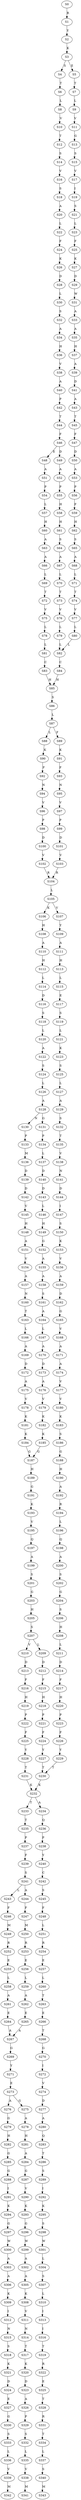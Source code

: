 strict digraph  {
	S0 -> S1 [ label = R ];
	S1 -> S2 [ label = Y ];
	S2 -> S3 [ label = K ];
	S3 -> S4 [ label = S ];
	S3 -> S5 [ label = E ];
	S4 -> S6 [ label = T ];
	S5 -> S7 [ label = T ];
	S6 -> S8 [ label = L ];
	S7 -> S9 [ label = L ];
	S8 -> S10 [ label = V ];
	S9 -> S11 [ label = V ];
	S10 -> S12 [ label = T ];
	S11 -> S13 [ label = G ];
	S12 -> S14 [ label = S ];
	S13 -> S15 [ label = S ];
	S14 -> S16 [ label = V ];
	S15 -> S17 [ label = V ];
	S16 -> S18 [ label = S ];
	S17 -> S19 [ label = I ];
	S18 -> S20 [ label = A ];
	S19 -> S21 [ label = S ];
	S20 -> S22 [ label = L ];
	S21 -> S23 [ label = L ];
	S22 -> S24 [ label = F ];
	S23 -> S25 [ label = F ];
	S24 -> S26 [ label = K ];
	S25 -> S27 [ label = K ];
	S26 -> S28 [ label = D ];
	S27 -> S29 [ label = D ];
	S28 -> S30 [ label = L ];
	S29 -> S31 [ label = W ];
	S30 -> S32 [ label = S ];
	S31 -> S33 [ label = A ];
	S32 -> S34 [ label = A ];
	S33 -> S35 [ label = A ];
	S34 -> S36 [ label = H ];
	S35 -> S37 [ label = H ];
	S36 -> S38 [ label = V ];
	S37 -> S39 [ label = A ];
	S38 -> S40 [ label = A ];
	S39 -> S41 [ label = D ];
	S40 -> S42 [ label = P ];
	S41 -> S43 [ label = A ];
	S42 -> S44 [ label = T ];
	S43 -> S45 [ label = T ];
	S44 -> S46 [ label = F ];
	S45 -> S47 [ label = F ];
	S46 -> S48 [ label = E ];
	S46 -> S49 [ label = D ];
	S47 -> S50 [ label = D ];
	S48 -> S51 [ label = A ];
	S49 -> S52 [ label = A ];
	S50 -> S53 [ label = A ];
	S51 -> S54 [ label = P ];
	S52 -> S55 [ label = P ];
	S53 -> S56 [ label = P ];
	S54 -> S57 [ label = L ];
	S55 -> S58 [ label = H ];
	S56 -> S59 [ label = F ];
	S57 -> S60 [ label = H ];
	S58 -> S61 [ label = H ];
	S59 -> S62 [ label = H ];
	S60 -> S63 [ label = A ];
	S61 -> S64 [ label = S ];
	S62 -> S65 [ label = S ];
	S63 -> S66 [ label = A ];
	S64 -> S67 [ label = A ];
	S65 -> S68 [ label = A ];
	S66 -> S69 [ label = L ];
	S67 -> S70 [ label = L ];
	S68 -> S71 [ label = L ];
	S69 -> S72 [ label = T ];
	S70 -> S73 [ label = T ];
	S71 -> S74 [ label = T ];
	S72 -> S75 [ label = V ];
	S73 -> S76 [ label = V ];
	S74 -> S77 [ label = V ];
	S75 -> S78 [ label = L ];
	S76 -> S79 [ label = L ];
	S77 -> S80 [ label = L ];
	S78 -> S81 [ label = L ];
	S79 -> S82 [ label = L ];
	S80 -> S82 [ label = L ];
	S81 -> S83 [ label = C ];
	S82 -> S84 [ label = C ];
	S83 -> S85 [ label = H ];
	S84 -> S85 [ label = H ];
	S85 -> S86 [ label = S ];
	S86 -> S87 [ label = L ];
	S87 -> S88 [ label = L ];
	S87 -> S89 [ label = F ];
	S88 -> S90 [ label = K ];
	S89 -> S91 [ label = K ];
	S90 -> S92 [ label = F ];
	S91 -> S93 [ label = F ];
	S92 -> S94 [ label = N ];
	S93 -> S95 [ label = N ];
	S94 -> S96 [ label = V ];
	S95 -> S97 [ label = V ];
	S96 -> S98 [ label = P ];
	S97 -> S99 [ label = P ];
	S98 -> S100 [ label = D ];
	S99 -> S101 [ label = D ];
	S100 -> S102 [ label = V ];
	S101 -> S103 [ label = V ];
	S102 -> S104 [ label = R ];
	S103 -> S104 [ label = R ];
	S104 -> S105 [ label = L ];
	S105 -> S106 [ label = K ];
	S105 -> S107 [ label = V ];
	S106 -> S108 [ label = H ];
	S107 -> S109 [ label = Y ];
	S108 -> S110 [ label = A ];
	S109 -> S111 [ label = A ];
	S110 -> S112 [ label = H ];
	S111 -> S113 [ label = H ];
	S112 -> S114 [ label = L ];
	S113 -> S115 [ label = L ];
	S114 -> S116 [ label = D ];
	S115 -> S117 [ label = E ];
	S116 -> S118 [ label = S ];
	S117 -> S119 [ label = S ];
	S118 -> S120 [ label = L ];
	S119 -> S121 [ label = L ];
	S120 -> S122 [ label = A ];
	S121 -> S123 [ label = K ];
	S122 -> S124 [ label = S ];
	S123 -> S125 [ label = S ];
	S124 -> S126 [ label = L ];
	S125 -> S127 [ label = L ];
	S126 -> S128 [ label = A ];
	S127 -> S129 [ label = A ];
	S128 -> S130 [ label = N ];
	S128 -> S131 [ label = G ];
	S129 -> S132 [ label = S ];
	S130 -> S133 [ label = P ];
	S131 -> S134 [ label = P ];
	S132 -> S135 [ label = T ];
	S133 -> S136 [ label = M ];
	S134 -> S137 [ label = L ];
	S135 -> S138 [ label = V ];
	S136 -> S139 [ label = D ];
	S137 -> S140 [ label = D ];
	S138 -> S141 [ label = N ];
	S139 -> S142 [ label = D ];
	S140 -> S143 [ label = D ];
	S141 -> S144 [ label = D ];
	S142 -> S145 [ label = V ];
	S143 -> S146 [ label = L ];
	S144 -> S147 [ label = I ];
	S145 -> S148 [ label = H ];
	S146 -> S149 [ label = H ];
	S147 -> S150 [ label = S ];
	S148 -> S151 [ label = A ];
	S149 -> S152 [ label = G ];
	S150 -> S153 [ label = K ];
	S151 -> S154 [ label = V ];
	S152 -> S155 [ label = A ];
	S153 -> S156 [ label = V ];
	S154 -> S157 [ label = A ];
	S155 -> S158 [ label = A ];
	S156 -> S159 [ label = A ];
	S157 -> S160 [ label = N ];
	S158 -> S161 [ label = S ];
	S159 -> S162 [ label = D ];
	S160 -> S163 [ label = T ];
	S161 -> S164 [ label = A ];
	S162 -> S165 [ label = G ];
	S163 -> S166 [ label = L ];
	S164 -> S167 [ label = L ];
	S165 -> S168 [ label = V ];
	S166 -> S169 [ label = A ];
	S167 -> S170 [ label = A ];
	S168 -> S171 [ label = A ];
	S169 -> S172 [ label = D ];
	S170 -> S173 [ label = D ];
	S171 -> S174 [ label = A ];
	S172 -> S175 [ label = A ];
	S173 -> S176 [ label = A ];
	S174 -> S177 [ label = V ];
	S175 -> S178 [ label = V ];
	S176 -> S179 [ label = V ];
	S177 -> S180 [ label = V ];
	S178 -> S181 [ label = K ];
	S179 -> S182 [ label = K ];
	S180 -> S183 [ label = K ];
	S181 -> S184 [ label = K ];
	S182 -> S185 [ label = K ];
	S183 -> S186 [ label = S ];
	S184 -> S187 [ label = G ];
	S185 -> S187 [ label = G ];
	S186 -> S188 [ label = G ];
	S187 -> S189 [ label = H ];
	S188 -> S190 [ label = H ];
	S189 -> S191 [ label = G ];
	S190 -> S192 [ label = A ];
	S191 -> S193 [ label = K ];
	S192 -> S194 [ label = R ];
	S193 -> S195 [ label = V ];
	S194 -> S196 [ label = L ];
	S195 -> S197 [ label = Q ];
	S196 -> S198 [ label = Q ];
	S197 -> S199 [ label = A ];
	S198 -> S200 [ label = A ];
	S199 -> S201 [ label = S ];
	S200 -> S202 [ label = S ];
	S201 -> S203 [ label = G ];
	S202 -> S204 [ label = G ];
	S203 -> S205 [ label = H ];
	S204 -> S206 [ label = S ];
	S205 -> S207 [ label = S ];
	S206 -> S208 [ label = H ];
	S207 -> S209 [ label = L ];
	S207 -> S210 [ label = V ];
	S208 -> S211 [ label = L ];
	S209 -> S212 [ label = D ];
	S210 -> S213 [ label = D ];
	S211 -> S214 [ label = D ];
	S212 -> S215 [ label = F ];
	S213 -> S216 [ label = F ];
	S214 -> S217 [ label = F ];
	S215 -> S218 [ label = H ];
	S216 -> S219 [ label = H ];
	S217 -> S220 [ label = H ];
	S218 -> S221 [ label = P ];
	S219 -> S222 [ label = P ];
	S220 -> S223 [ label = P ];
	S221 -> S224 [ label = F ];
	S222 -> S225 [ label = F ];
	S223 -> S226 [ label = F ];
	S224 -> S227 [ label = Y ];
	S225 -> S228 [ label = Y ];
	S226 -> S229 [ label = Y ];
	S227 -> S230 [ label = T ];
	S228 -> S231 [ label = T ];
	S229 -> S230 [ label = T ];
	S230 -> S232 [ label = K ];
	S231 -> S232 [ label = K ];
	S232 -> S233 [ label = T ];
	S232 -> S234 [ label = A ];
	S233 -> S235 [ label = T ];
	S234 -> S236 [ label = Q ];
	S235 -> S237 [ label = P ];
	S236 -> S238 [ label = P ];
	S237 -> S239 [ label = F ];
	S238 -> S240 [ label = Y ];
	S239 -> S241 [ label = S ];
	S240 -> S242 [ label = C ];
	S241 -> S243 [ label = L ];
	S241 -> S244 [ label = A ];
	S242 -> S245 [ label = S ];
	S243 -> S246 [ label = F ];
	S244 -> S247 [ label = F ];
	S245 -> S248 [ label = F ];
	S246 -> S249 [ label = M ];
	S247 -> S250 [ label = M ];
	S248 -> S251 [ label = L ];
	S249 -> S252 [ label = R ];
	S250 -> S253 [ label = R ];
	S251 -> S254 [ label = R ];
	S252 -> S255 [ label = E ];
	S253 -> S256 [ label = E ];
	S254 -> S257 [ label = E ];
	S255 -> S258 [ label = L ];
	S256 -> S259 [ label = L ];
	S257 -> S260 [ label = L ];
	S258 -> S261 [ label = A ];
	S259 -> S262 [ label = A ];
	S260 -> S263 [ label = T ];
	S261 -> S264 [ label = E ];
	S262 -> S265 [ label = E ];
	S263 -> S266 [ label = E ];
	S264 -> S267 [ label = A ];
	S265 -> S267 [ label = A ];
	S266 -> S268 [ label = T ];
	S267 -> S269 [ label = G ];
	S268 -> S270 [ label = G ];
	S269 -> S271 [ label = Y ];
	S270 -> S272 [ label = I ];
	S271 -> S273 [ label = E ];
	S272 -> S274 [ label = V ];
	S273 -> S275 [ label = G ];
	S273 -> S276 [ label = A ];
	S274 -> S277 [ label = D ];
	S275 -> S278 [ label = A ];
	S276 -> S279 [ label = G ];
	S277 -> S280 [ label = A ];
	S278 -> S281 [ label = H ];
	S279 -> S282 [ label = H ];
	S280 -> S283 [ label = Q ];
	S281 -> S284 [ label = A ];
	S282 -> S285 [ label = G ];
	S283 -> S286 [ label = T ];
	S284 -> S287 [ label = G ];
	S285 -> S288 [ label = G ];
	S286 -> S289 [ label = S ];
	S287 -> S290 [ label = V ];
	S288 -> S291 [ label = I ];
	S289 -> S292 [ label = I ];
	S290 -> S293 [ label = K ];
	S291 -> S294 [ label = K ];
	S292 -> S295 [ label = K ];
	S293 -> S296 [ label = G ];
	S294 -> S297 [ label = G ];
	S295 -> S298 [ label = S ];
	S296 -> S299 [ label = W ];
	S297 -> S300 [ label = W ];
	S298 -> S301 [ label = W ];
	S299 -> S302 [ label = A ];
	S300 -> S303 [ label = A ];
	S301 -> S304 [ label = L ];
	S302 -> S305 [ label = A ];
	S303 -> S306 [ label = A ];
	S304 -> S307 [ label = S ];
	S305 -> S308 [ label = K ];
	S306 -> S309 [ label = K ];
	S307 -> S310 [ label = L ];
	S308 -> S311 [ label = V ];
	S309 -> S312 [ label = I ];
	S310 -> S313 [ label = I ];
	S311 -> S314 [ label = N ];
	S312 -> S315 [ label = N ];
	S313 -> S316 [ label = I ];
	S314 -> S317 [ label = T ];
	S315 -> S318 [ label = S ];
	S316 -> S319 [ label = T ];
	S317 -> S320 [ label = K ];
	S318 -> S321 [ label = K ];
	S319 -> S322 [ label = R ];
	S320 -> S323 [ label = D ];
	S321 -> S324 [ label = D ];
	S322 -> S325 [ label = E ];
	S323 -> S326 [ label = A ];
	S324 -> S327 [ label = E ];
	S325 -> S328 [ label = T ];
	S326 -> S329 [ label = P ];
	S327 -> S330 [ label = G ];
	S328 -> S331 [ label = R ];
	S329 -> S332 [ label = S ];
	S330 -> S333 [ label = S ];
	S331 -> S334 [ label = T ];
	S332 -> S335 [ label = L ];
	S333 -> S336 [ label = L ];
	S334 -> S337 [ label = L ];
	S335 -> S338 [ label = V ];
	S336 -> S339 [ label = V ];
	S337 -> S340 [ label = S ];
	S338 -> S341 [ label = M ];
	S339 -> S342 [ label = M ];
	S340 -> S343 [ label = M ];
}
